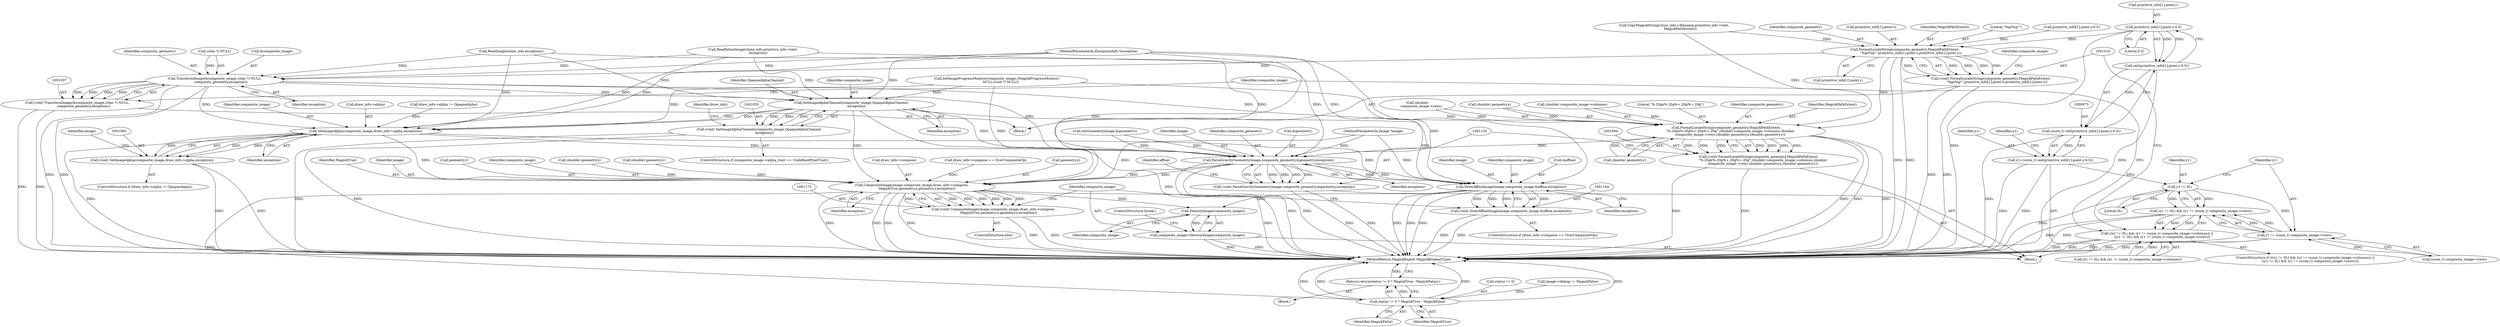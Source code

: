 digraph "0_ImageMagick_726812fa2fa7ce16bcf58f6e115f65427a1c0950_2@array" {
"1000975" [label="(Call,primitive_info[1].point.y-0.5)"];
"1000974" [label="(Call,ceil(primitive_info[1].point.y-0.5))"];
"1000972" [label="(Call,(ssize_t) ceil(primitive_info[1].point.y-0.5))"];
"1000970" [label="(Call,y1=(ssize_t) ceil(primitive_info[1].point.y-0.5))"];
"1000998" [label="(Call,y1 != 0L)"];
"1000997" [label="(Call,(y1 != 0L) && (y1 != (ssize_t) composite_image->rows))"];
"1000985" [label="(Call,((x1 != 0L) && (x1 != (ssize_t) composite_image->columns)) ||\n          ((y1 != 0L) && (y1 != (ssize_t) composite_image->rows)))"];
"1001001" [label="(Call,y1 != (ssize_t) composite_image->rows)"];
"1001011" [label="(Call,FormatLocaleString(composite_geometry,MagickPathExtent,\n            \"%gx%g!\",primitive_info[1].point.x,primitive_info[1].point.y))"];
"1001009" [label="(Call,(void) FormatLocaleString(composite_geometry,MagickPathExtent,\n            \"%gx%g!\",primitive_info[1].point.x,primitive_info[1].point.y))"];
"1001038" [label="(Call,TransformImage(&composite_image,(char *) NULL,\n            composite_geometry,exception))"];
"1001036" [label="(Call,(void) TransformImage(&composite_image,(char *) NULL,\n            composite_geometry,exception))"];
"1001054" [label="(Call,SetImageAlphaChannel(composite_image,OpaqueAlphaChannel,\n          exception))"];
"1001052" [label="(Call,(void) SetImageAlphaChannel(composite_image,OpaqueAlphaChannel,\n          exception))"];
"1001066" [label="(Call,SetImageAlpha(composite_image,draw_info->alpha,exception))"];
"1001064" [label="(Call,(void) SetImageAlpha(composite_image,draw_info->alpha,exception))"];
"1001121" [label="(Call,ParseGravityGeometry(image,composite_geometry,&geometry,exception))"];
"1001119" [label="(Call,(void) ParseGravityGeometry(image,composite_geometry,&geometry,exception))"];
"1001165" [label="(Call,DrawAffineImage(image,composite_image,&affine,exception))"];
"1001163" [label="(Call,(void) DrawAffineImage(image,composite_image,&affine,exception))"];
"1001190" [label="(Call,DestroyImage(composite_image))"];
"1001188" [label="(Call,composite_image=DestroyImage(composite_image))"];
"1001174" [label="(Call,CompositeImage(image,composite_image,draw_info->compose,\n          MagickTrue,geometry.x,geometry.y,exception))"];
"1001172" [label="(Call,(void) CompositeImage(image,composite_image,draw_info->compose,\n          MagickTrue,geometry.x,geometry.y,exception))"];
"1001623" [label="(Call,status != 0 ? MagickTrue : MagickFalse)"];
"1001622" [label="(Return,return(status != 0 ? MagickTrue : MagickFalse);)"];
"1001095" [label="(Call,FormatLocaleString(composite_geometry,MagickPathExtent,\n        \"%.20gx%.20g%+.20g%+.20g\",(double) composite_image->columns,(double)\n        composite_image->rows,(double) geometry.x,(double) geometry.y))"];
"1001093" [label="(Call,(void) FormatLocaleString(composite_geometry,MagickPathExtent,\n        \"%.20gx%.20g%+.20g%+.20g\",(double) composite_image->columns,(double)\n        composite_image->rows,(double) geometry.x,(double) geometry.y))"];
"1000108" [label="(Block,)"];
"1001192" [label="(ControlStructure,break;)"];
"1001158" [label="(Call,draw_info->compose == OverCompositeOp)"];
"1001187" [label="(Identifier,exception)"];
"1001095" [label="(Call,FormatLocaleString(composite_geometry,MagickPathExtent,\n        \"%.20gx%.20g%+.20g%+.20g\",(double) composite_image->columns,(double)\n        composite_image->rows,(double) geometry.x,(double) geometry.y))"];
"1001057" [label="(Identifier,exception)"];
"1001124" [label="(Call,&geometry)"];
"1001181" [label="(Call,geometry.x)"];
"1001073" [label="(Identifier,image)"];
"1001022" [label="(Call,primitive_info[1].point.y)"];
"1001031" [label="(Identifier,composite_image)"];
"1001170" [label="(Identifier,exception)"];
"1001629" [label="(MethodReturn,MagickExport MagickBooleanType)"];
"1001054" [label="(Call,SetImageAlphaChannel(composite_image,OpaqueAlphaChannel,\n          exception))"];
"1001623" [label="(Call,status != 0 ? MagickTrue : MagickFalse)"];
"1001046" [label="(ControlStructure,if (composite_image->alpha_trait == UndefinedPixelTrait))"];
"1001072" [label="(Call,SetGeometry(image,&geometry))"];
"1001097" [label="(Identifier,MagickPathExtent)"];
"1000988" [label="(Identifier,x1)"];
"1000912" [label="(Call,ReadInlineImage(clone_info,primitive_info->text,\n          exception))"];
"1001174" [label="(Call,CompositeImage(image,composite_image,draw_info->compose,\n          MagickTrue,geometry.x,geometry.y,exception))"];
"1001002" [label="(Identifier,y1)"];
"1000948" [label="(Call,SetImageProgressMonitor(composite_image,(MagickProgressMonitor)\n        NULL,(void *) NULL))"];
"1000986" [label="(Call,(x1 != 0L) && (x1 != (ssize_t) composite_image->columns))"];
"1001036" [label="(Call,(void) TransformImage(&composite_image,(char *) NULL,\n            composite_geometry,exception))"];
"1001188" [label="(Call,composite_image=DestroyImage(composite_image))"];
"1001093" [label="(Call,(void) FormatLocaleString(composite_geometry,MagickPathExtent,\n        \"%.20gx%.20g%+.20g%+.20g\",(double) composite_image->columns,(double)\n        composite_image->rows,(double) geometry.x,(double) geometry.y))"];
"1000104" [label="(MethodParameterIn,Image *image)"];
"1001056" [label="(Identifier,OpaqueAlphaChannel)"];
"1001038" [label="(Call,TransformImage(&composite_image,(char *) NULL,\n            composite_geometry,exception))"];
"1001039" [label="(Call,&composite_image)"];
"1001180" [label="(Identifier,MagickTrue)"];
"1001175" [label="(Identifier,image)"];
"1001165" [label="(Call,DrawAffineImage(image,composite_image,&affine,exception))"];
"1001067" [label="(Identifier,composite_image)"];
"1001163" [label="(Call,(void) DrawAffineImage(image,composite_image,&affine,exception))"];
"1000961" [label="(Call,primitive_info[1].point.x-0.5)"];
"1000983" [label="(Literal,0.5)"];
"1001009" [label="(Call,(void) FormatLocaleString(composite_geometry,MagickPathExtent,\n            \"%gx%g!\",primitive_info[1].point.x,primitive_info[1].point.y))"];
"1001001" [label="(Call,y1 != (ssize_t) composite_image->rows)"];
"1001104" [label="(Call,(double)\n        composite_image->rows)"];
"1001000" [label="(Literal,0L)"];
"1000998" [label="(Call,y1 != 0L)"];
"1001011" [label="(Call,FormatLocaleString(composite_geometry,MagickPathExtent,\n            \"%gx%g!\",primitive_info[1].point.x,primitive_info[1].point.y))"];
"1001119" [label="(Call,(void) ParseGravityGeometry(image,composite_geometry,&geometry,exception))"];
"1001121" [label="(Call,ParseGravityGeometry(image,composite_geometry,&geometry,exception))"];
"1000972" [label="(Call,(ssize_t) ceil(primitive_info[1].point.y-0.5))"];
"1001008" [label="(Block,)"];
"1001044" [label="(Identifier,composite_geometry)"];
"1000881" [label="(Block,)"];
"1001068" [label="(Call,draw_info->alpha)"];
"1001166" [label="(Identifier,image)"];
"1001184" [label="(Call,geometry.y)"];
"1001191" [label="(Identifier,composite_image)"];
"1000932" [label="(Call,ReadImage(clone_info,exception))"];
"1001622" [label="(Return,return(status != 0 ? MagickTrue : MagickFalse);)"];
"1001041" [label="(Call,(char *) NULL)"];
"1001071" [label="(Identifier,exception)"];
"1001066" [label="(Call,SetImageAlpha(composite_image,draw_info->alpha,exception))"];
"1001128" [label="(Identifier,affine)"];
"1001628" [label="(Identifier,MagickFalse)"];
"1001012" [label="(Identifier,composite_geometry)"];
"1000974" [label="(Call,ceil(primitive_info[1].point.y-0.5))"];
"1001015" [label="(Call,primitive_info[1].point.x)"];
"1001176" [label="(Identifier,composite_image)"];
"1001136" [label="(Call,(double) geometry.x)"];
"1001145" [label="(Call,(double) geometry.y)"];
"1000970" [label="(Call,y1=(ssize_t) ceil(primitive_info[1].point.y-0.5))"];
"1001049" [label="(Identifier,composite_image)"];
"1001624" [label="(Call,status != 0)"];
"1001109" [label="(Call,(double) geometry.x)"];
"1000997" [label="(Call,(y1 != 0L) && (y1 != (ssize_t) composite_image->rows))"];
"1000922" [label="(Call,CopyMagickString(clone_info->filename,primitive_info->text,\n            MagickPathExtent))"];
"1001189" [label="(Identifier,composite_image)"];
"1001171" [label="(ControlStructure,else)"];
"1001003" [label="(Call,(ssize_t) composite_image->rows)"];
"1001061" [label="(Identifier,draw_info)"];
"1000107" [label="(MethodParameterIn,ExceptionInfo *exception)"];
"1001064" [label="(Call,(void) SetImageAlpha(composite_image,draw_info->alpha,exception))"];
"1001099" [label="(Call,(double) composite_image->columns)"];
"1001098" [label="(Literal,\"%.20gx%.20g%+.20g%+.20g\")"];
"1001627" [label="(Identifier,MagickTrue)"];
"1001013" [label="(Identifier,MagickPathExtent)"];
"1001177" [label="(Call,draw_info->compose)"];
"1001096" [label="(Identifier,composite_geometry)"];
"1001114" [label="(Call,(double) geometry.y)"];
"1001052" [label="(Call,(void) SetImageAlphaChannel(composite_image,OpaqueAlphaChannel,\n          exception))"];
"1001059" [label="(Call,draw_info->alpha != OpaqueAlpha)"];
"1001167" [label="(Identifier,composite_image)"];
"1001611" [label="(Call,image->debug != MagickFalse)"];
"1000985" [label="(Call,((x1 != 0L) && (x1 != (ssize_t) composite_image->columns)) ||\n          ((y1 != 0L) && (y1 != (ssize_t) composite_image->rows)))"];
"1000999" [label="(Identifier,y1)"];
"1001122" [label="(Identifier,image)"];
"1000975" [label="(Call,primitive_info[1].point.y-0.5)"];
"1001055" [label="(Identifier,composite_image)"];
"1001168" [label="(Call,&affine)"];
"1001190" [label="(Call,DestroyImage(composite_image))"];
"1001058" [label="(ControlStructure,if (draw_info->alpha != OpaqueAlpha))"];
"1001172" [label="(Call,(void) CompositeImage(image,composite_image,draw_info->compose,\n          MagickTrue,geometry.x,geometry.y,exception))"];
"1000976" [label="(Call,primitive_info[1].point.y)"];
"1001157" [label="(ControlStructure,if (draw_info->compose == OverCompositeOp))"];
"1001014" [label="(Literal,\"%gx%g!\")"];
"1001126" [label="(Identifier,exception)"];
"1000971" [label="(Identifier,y1)"];
"1001123" [label="(Identifier,composite_geometry)"];
"1001045" [label="(Identifier,exception)"];
"1000984" [label="(ControlStructure,if (((x1 != 0L) && (x1 != (ssize_t) composite_image->columns)) ||\n          ((y1 != 0L) && (y1 != (ssize_t) composite_image->rows))))"];
"1000975" -> "1000974"  [label="AST: "];
"1000975" -> "1000983"  [label="CFG: "];
"1000976" -> "1000975"  [label="AST: "];
"1000983" -> "1000975"  [label="AST: "];
"1000974" -> "1000975"  [label="CFG: "];
"1000975" -> "1001629"  [label="DDG: "];
"1000975" -> "1000974"  [label="DDG: "];
"1000975" -> "1000974"  [label="DDG: "];
"1000975" -> "1001011"  [label="DDG: "];
"1000974" -> "1000972"  [label="AST: "];
"1000972" -> "1000974"  [label="CFG: "];
"1000974" -> "1001629"  [label="DDG: "];
"1000974" -> "1000972"  [label="DDG: "];
"1000972" -> "1000970"  [label="AST: "];
"1000973" -> "1000972"  [label="AST: "];
"1000970" -> "1000972"  [label="CFG: "];
"1000972" -> "1001629"  [label="DDG: "];
"1000972" -> "1000970"  [label="DDG: "];
"1000970" -> "1000881"  [label="AST: "];
"1000971" -> "1000970"  [label="AST: "];
"1000988" -> "1000970"  [label="CFG: "];
"1000970" -> "1001629"  [label="DDG: "];
"1000970" -> "1001629"  [label="DDG: "];
"1000970" -> "1000998"  [label="DDG: "];
"1000998" -> "1000997"  [label="AST: "];
"1000998" -> "1001000"  [label="CFG: "];
"1000999" -> "1000998"  [label="AST: "];
"1001000" -> "1000998"  [label="AST: "];
"1001002" -> "1000998"  [label="CFG: "];
"1000997" -> "1000998"  [label="CFG: "];
"1000998" -> "1001629"  [label="DDG: "];
"1000998" -> "1000997"  [label="DDG: "];
"1000998" -> "1000997"  [label="DDG: "];
"1000998" -> "1001001"  [label="DDG: "];
"1000997" -> "1000985"  [label="AST: "];
"1000997" -> "1001001"  [label="CFG: "];
"1001001" -> "1000997"  [label="AST: "];
"1000985" -> "1000997"  [label="CFG: "];
"1000997" -> "1001629"  [label="DDG: "];
"1000997" -> "1001629"  [label="DDG: "];
"1000997" -> "1000985"  [label="DDG: "];
"1000997" -> "1000985"  [label="DDG: "];
"1001001" -> "1000997"  [label="DDG: "];
"1001001" -> "1000997"  [label="DDG: "];
"1000985" -> "1000984"  [label="AST: "];
"1000985" -> "1000986"  [label="CFG: "];
"1000986" -> "1000985"  [label="AST: "];
"1001010" -> "1000985"  [label="CFG: "];
"1001049" -> "1000985"  [label="CFG: "];
"1000985" -> "1001629"  [label="DDG: "];
"1000985" -> "1001629"  [label="DDG: "];
"1000985" -> "1001629"  [label="DDG: "];
"1000986" -> "1000985"  [label="DDG: "];
"1000986" -> "1000985"  [label="DDG: "];
"1001001" -> "1001003"  [label="CFG: "];
"1001002" -> "1001001"  [label="AST: "];
"1001003" -> "1001001"  [label="AST: "];
"1001001" -> "1001629"  [label="DDG: "];
"1001001" -> "1001629"  [label="DDG: "];
"1001003" -> "1001001"  [label="DDG: "];
"1001011" -> "1001009"  [label="AST: "];
"1001011" -> "1001022"  [label="CFG: "];
"1001012" -> "1001011"  [label="AST: "];
"1001013" -> "1001011"  [label="AST: "];
"1001014" -> "1001011"  [label="AST: "];
"1001015" -> "1001011"  [label="AST: "];
"1001022" -> "1001011"  [label="AST: "];
"1001009" -> "1001011"  [label="CFG: "];
"1001011" -> "1001629"  [label="DDG: "];
"1001011" -> "1001629"  [label="DDG: "];
"1001011" -> "1001009"  [label="DDG: "];
"1001011" -> "1001009"  [label="DDG: "];
"1001011" -> "1001009"  [label="DDG: "];
"1001011" -> "1001009"  [label="DDG: "];
"1001011" -> "1001009"  [label="DDG: "];
"1000922" -> "1001011"  [label="DDG: "];
"1000961" -> "1001011"  [label="DDG: "];
"1001011" -> "1001038"  [label="DDG: "];
"1001011" -> "1001095"  [label="DDG: "];
"1001009" -> "1001008"  [label="AST: "];
"1001010" -> "1001009"  [label="AST: "];
"1001031" -> "1001009"  [label="CFG: "];
"1001009" -> "1001629"  [label="DDG: "];
"1001009" -> "1001629"  [label="DDG: "];
"1001038" -> "1001036"  [label="AST: "];
"1001038" -> "1001045"  [label="CFG: "];
"1001039" -> "1001038"  [label="AST: "];
"1001041" -> "1001038"  [label="AST: "];
"1001044" -> "1001038"  [label="AST: "];
"1001045" -> "1001038"  [label="AST: "];
"1001036" -> "1001038"  [label="CFG: "];
"1001038" -> "1001629"  [label="DDG: "];
"1001038" -> "1001629"  [label="DDG: "];
"1001038" -> "1001036"  [label="DDG: "];
"1001038" -> "1001036"  [label="DDG: "];
"1001038" -> "1001036"  [label="DDG: "];
"1001038" -> "1001036"  [label="DDG: "];
"1001041" -> "1001038"  [label="DDG: "];
"1000932" -> "1001038"  [label="DDG: "];
"1000912" -> "1001038"  [label="DDG: "];
"1000107" -> "1001038"  [label="DDG: "];
"1001038" -> "1001054"  [label="DDG: "];
"1001038" -> "1001066"  [label="DDG: "];
"1001038" -> "1001095"  [label="DDG: "];
"1001038" -> "1001121"  [label="DDG: "];
"1001036" -> "1001008"  [label="AST: "];
"1001037" -> "1001036"  [label="AST: "];
"1001049" -> "1001036"  [label="CFG: "];
"1001036" -> "1001629"  [label="DDG: "];
"1001036" -> "1001629"  [label="DDG: "];
"1001054" -> "1001052"  [label="AST: "];
"1001054" -> "1001057"  [label="CFG: "];
"1001055" -> "1001054"  [label="AST: "];
"1001056" -> "1001054"  [label="AST: "];
"1001057" -> "1001054"  [label="AST: "];
"1001052" -> "1001054"  [label="CFG: "];
"1001054" -> "1001629"  [label="DDG: "];
"1001054" -> "1001052"  [label="DDG: "];
"1001054" -> "1001052"  [label="DDG: "];
"1001054" -> "1001052"  [label="DDG: "];
"1000948" -> "1001054"  [label="DDG: "];
"1000932" -> "1001054"  [label="DDG: "];
"1000912" -> "1001054"  [label="DDG: "];
"1000107" -> "1001054"  [label="DDG: "];
"1001054" -> "1001066"  [label="DDG: "];
"1001054" -> "1001066"  [label="DDG: "];
"1001054" -> "1001121"  [label="DDG: "];
"1001054" -> "1001165"  [label="DDG: "];
"1001054" -> "1001174"  [label="DDG: "];
"1001052" -> "1001046"  [label="AST: "];
"1001053" -> "1001052"  [label="AST: "];
"1001061" -> "1001052"  [label="CFG: "];
"1001052" -> "1001629"  [label="DDG: "];
"1001052" -> "1001629"  [label="DDG: "];
"1001066" -> "1001064"  [label="AST: "];
"1001066" -> "1001071"  [label="CFG: "];
"1001067" -> "1001066"  [label="AST: "];
"1001068" -> "1001066"  [label="AST: "];
"1001071" -> "1001066"  [label="AST: "];
"1001064" -> "1001066"  [label="CFG: "];
"1001066" -> "1001629"  [label="DDG: "];
"1001066" -> "1001064"  [label="DDG: "];
"1001066" -> "1001064"  [label="DDG: "];
"1001066" -> "1001064"  [label="DDG: "];
"1000948" -> "1001066"  [label="DDG: "];
"1001059" -> "1001066"  [label="DDG: "];
"1000932" -> "1001066"  [label="DDG: "];
"1000912" -> "1001066"  [label="DDG: "];
"1000107" -> "1001066"  [label="DDG: "];
"1001066" -> "1001121"  [label="DDG: "];
"1001066" -> "1001165"  [label="DDG: "];
"1001066" -> "1001174"  [label="DDG: "];
"1001064" -> "1001058"  [label="AST: "];
"1001065" -> "1001064"  [label="AST: "];
"1001073" -> "1001064"  [label="CFG: "];
"1001064" -> "1001629"  [label="DDG: "];
"1001064" -> "1001629"  [label="DDG: "];
"1001121" -> "1001119"  [label="AST: "];
"1001121" -> "1001126"  [label="CFG: "];
"1001122" -> "1001121"  [label="AST: "];
"1001123" -> "1001121"  [label="AST: "];
"1001124" -> "1001121"  [label="AST: "];
"1001126" -> "1001121"  [label="AST: "];
"1001119" -> "1001121"  [label="CFG: "];
"1001121" -> "1001629"  [label="DDG: "];
"1001121" -> "1001629"  [label="DDG: "];
"1001121" -> "1001119"  [label="DDG: "];
"1001121" -> "1001119"  [label="DDG: "];
"1001121" -> "1001119"  [label="DDG: "];
"1001121" -> "1001119"  [label="DDG: "];
"1001072" -> "1001121"  [label="DDG: "];
"1001072" -> "1001121"  [label="DDG: "];
"1000104" -> "1001121"  [label="DDG: "];
"1001095" -> "1001121"  [label="DDG: "];
"1000932" -> "1001121"  [label="DDG: "];
"1000912" -> "1001121"  [label="DDG: "];
"1000107" -> "1001121"  [label="DDG: "];
"1001121" -> "1001165"  [label="DDG: "];
"1001121" -> "1001165"  [label="DDG: "];
"1001121" -> "1001174"  [label="DDG: "];
"1001121" -> "1001174"  [label="DDG: "];
"1001119" -> "1000881"  [label="AST: "];
"1001120" -> "1001119"  [label="AST: "];
"1001128" -> "1001119"  [label="CFG: "];
"1001119" -> "1001629"  [label="DDG: "];
"1001119" -> "1001629"  [label="DDG: "];
"1001165" -> "1001163"  [label="AST: "];
"1001165" -> "1001170"  [label="CFG: "];
"1001166" -> "1001165"  [label="AST: "];
"1001167" -> "1001165"  [label="AST: "];
"1001168" -> "1001165"  [label="AST: "];
"1001170" -> "1001165"  [label="AST: "];
"1001163" -> "1001165"  [label="CFG: "];
"1001165" -> "1001629"  [label="DDG: "];
"1001165" -> "1001629"  [label="DDG: "];
"1001165" -> "1001629"  [label="DDG: "];
"1001165" -> "1001163"  [label="DDG: "];
"1001165" -> "1001163"  [label="DDG: "];
"1001165" -> "1001163"  [label="DDG: "];
"1001165" -> "1001163"  [label="DDG: "];
"1000104" -> "1001165"  [label="DDG: "];
"1000948" -> "1001165"  [label="DDG: "];
"1000107" -> "1001165"  [label="DDG: "];
"1001165" -> "1001190"  [label="DDG: "];
"1001163" -> "1001157"  [label="AST: "];
"1001164" -> "1001163"  [label="AST: "];
"1001189" -> "1001163"  [label="CFG: "];
"1001163" -> "1001629"  [label="DDG: "];
"1001163" -> "1001629"  [label="DDG: "];
"1001190" -> "1001188"  [label="AST: "];
"1001190" -> "1001191"  [label="CFG: "];
"1001191" -> "1001190"  [label="AST: "];
"1001188" -> "1001190"  [label="CFG: "];
"1001190" -> "1001188"  [label="DDG: "];
"1001174" -> "1001190"  [label="DDG: "];
"1001188" -> "1000881"  [label="AST: "];
"1001189" -> "1001188"  [label="AST: "];
"1001192" -> "1001188"  [label="CFG: "];
"1001188" -> "1001629"  [label="DDG: "];
"1001188" -> "1001629"  [label="DDG: "];
"1001174" -> "1001172"  [label="AST: "];
"1001174" -> "1001187"  [label="CFG: "];
"1001175" -> "1001174"  [label="AST: "];
"1001176" -> "1001174"  [label="AST: "];
"1001177" -> "1001174"  [label="AST: "];
"1001180" -> "1001174"  [label="AST: "];
"1001181" -> "1001174"  [label="AST: "];
"1001184" -> "1001174"  [label="AST: "];
"1001187" -> "1001174"  [label="AST: "];
"1001172" -> "1001174"  [label="CFG: "];
"1001174" -> "1001629"  [label="DDG: "];
"1001174" -> "1001629"  [label="DDG: "];
"1001174" -> "1001629"  [label="DDG: "];
"1001174" -> "1001629"  [label="DDG: "];
"1001174" -> "1001629"  [label="DDG: "];
"1001174" -> "1001172"  [label="DDG: "];
"1001174" -> "1001172"  [label="DDG: "];
"1001174" -> "1001172"  [label="DDG: "];
"1001174" -> "1001172"  [label="DDG: "];
"1001174" -> "1001172"  [label="DDG: "];
"1001174" -> "1001172"  [label="DDG: "];
"1001174" -> "1001172"  [label="DDG: "];
"1000104" -> "1001174"  [label="DDG: "];
"1000948" -> "1001174"  [label="DDG: "];
"1001158" -> "1001174"  [label="DDG: "];
"1001136" -> "1001174"  [label="DDG: "];
"1001145" -> "1001174"  [label="DDG: "];
"1000107" -> "1001174"  [label="DDG: "];
"1001174" -> "1001623"  [label="DDG: "];
"1001172" -> "1001171"  [label="AST: "];
"1001173" -> "1001172"  [label="AST: "];
"1001189" -> "1001172"  [label="CFG: "];
"1001172" -> "1001629"  [label="DDG: "];
"1001172" -> "1001629"  [label="DDG: "];
"1001623" -> "1001622"  [label="AST: "];
"1001623" -> "1001627"  [label="CFG: "];
"1001623" -> "1001628"  [label="CFG: "];
"1001624" -> "1001623"  [label="AST: "];
"1001627" -> "1001623"  [label="AST: "];
"1001628" -> "1001623"  [label="AST: "];
"1001622" -> "1001623"  [label="CFG: "];
"1001623" -> "1001629"  [label="DDG: "];
"1001623" -> "1001629"  [label="DDG: "];
"1001623" -> "1001629"  [label="DDG: "];
"1001623" -> "1001629"  [label="DDG: "];
"1001623" -> "1001622"  [label="DDG: "];
"1001611" -> "1001623"  [label="DDG: "];
"1001622" -> "1000108"  [label="AST: "];
"1001629" -> "1001622"  [label="CFG: "];
"1001622" -> "1001629"  [label="DDG: "];
"1001095" -> "1001093"  [label="AST: "];
"1001095" -> "1001114"  [label="CFG: "];
"1001096" -> "1001095"  [label="AST: "];
"1001097" -> "1001095"  [label="AST: "];
"1001098" -> "1001095"  [label="AST: "];
"1001099" -> "1001095"  [label="AST: "];
"1001104" -> "1001095"  [label="AST: "];
"1001109" -> "1001095"  [label="AST: "];
"1001114" -> "1001095"  [label="AST: "];
"1001093" -> "1001095"  [label="CFG: "];
"1001095" -> "1001629"  [label="DDG: "];
"1001095" -> "1001629"  [label="DDG: "];
"1001095" -> "1001629"  [label="DDG: "];
"1001095" -> "1001093"  [label="DDG: "];
"1001095" -> "1001093"  [label="DDG: "];
"1001095" -> "1001093"  [label="DDG: "];
"1001095" -> "1001093"  [label="DDG: "];
"1001095" -> "1001093"  [label="DDG: "];
"1001095" -> "1001093"  [label="DDG: "];
"1001095" -> "1001093"  [label="DDG: "];
"1000922" -> "1001095"  [label="DDG: "];
"1001099" -> "1001095"  [label="DDG: "];
"1001104" -> "1001095"  [label="DDG: "];
"1001109" -> "1001095"  [label="DDG: "];
"1001114" -> "1001095"  [label="DDG: "];
"1001093" -> "1000881"  [label="AST: "];
"1001094" -> "1001093"  [label="AST: "];
"1001120" -> "1001093"  [label="CFG: "];
"1001093" -> "1001629"  [label="DDG: "];
"1001093" -> "1001629"  [label="DDG: "];
}
